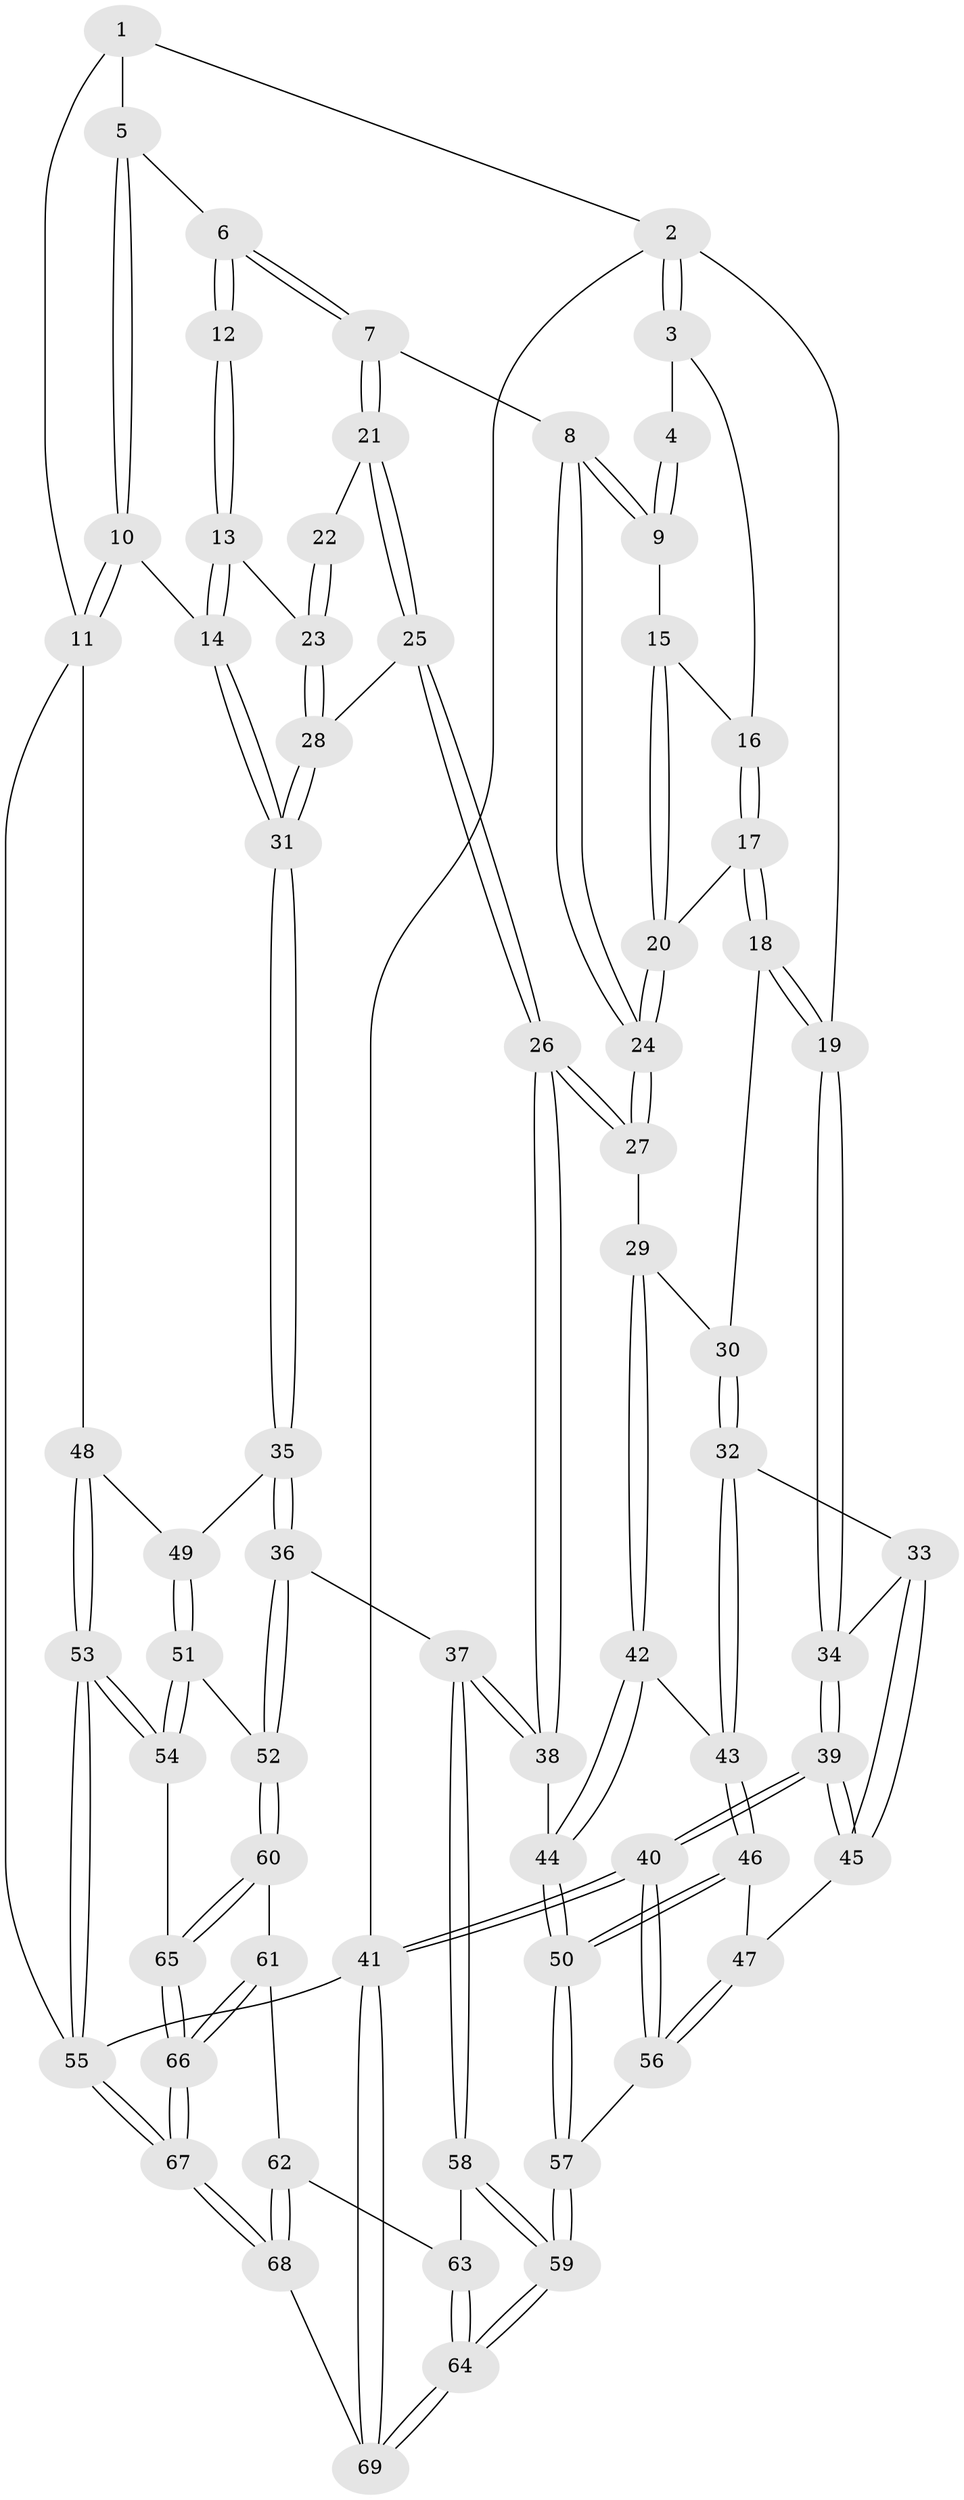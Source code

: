 // Generated by graph-tools (version 1.1) at 2025/27/03/09/25 03:27:14]
// undirected, 69 vertices, 169 edges
graph export_dot {
graph [start="1"]
  node [color=gray90,style=filled];
  1 [pos="+0.7134195110301828+0"];
  2 [pos="+0+0"];
  3 [pos="+0.038393433828761495+0"];
  4 [pos="+0.6013712849252036+0"];
  5 [pos="+0.7312729228835889+0"];
  6 [pos="+0.7525360801005615+0.17212557221450764"];
  7 [pos="+0.6001505571690923+0.29172283584412984"];
  8 [pos="+0.5682998861452401+0.2638072919252724"];
  9 [pos="+0.5298686243859901+0.18366060997295086"];
  10 [pos="+1+0.3473974895740842"];
  11 [pos="+1+0.3677057796736618"];
  12 [pos="+0.7781134379321367+0.23428110638868038"];
  13 [pos="+0.8612859969025256+0.3488460184066591"];
  14 [pos="+0.8672569670551278+0.3495025521249815"];
  15 [pos="+0.466058029263504+0.20603707544168504"];
  16 [pos="+0.36785091850963536+0.1619219032416434"];
  17 [pos="+0.30248774405555773+0.3252181956907766"];
  18 [pos="+0.15861763236579926+0.3246104550519985"];
  19 [pos="+0+0"];
  20 [pos="+0.3385502391187763+0.3302737594070999"];
  21 [pos="+0.6005647812578091+0.29234096373469415"];
  22 [pos="+0.6816613622223069+0.2779648573306816"];
  23 [pos="+0.8510446833238405+0.35334894564992386"];
  24 [pos="+0.4232067352329308+0.40046575450099525"];
  25 [pos="+0.6542388399314173+0.4374047682238624"];
  26 [pos="+0.5333458723352443+0.5595329057888249"];
  27 [pos="+0.4653923166473151+0.48927238930005956"];
  28 [pos="+0.6896219479662666+0.4350945943722572"];
  29 [pos="+0.24700089467738628+0.5075915802470969"];
  30 [pos="+0.1775343515124734+0.4087668510301943"];
  31 [pos="+0.8089501738716506+0.5860540554049811"];
  32 [pos="+0.09877631335130034+0.5766365597819465"];
  33 [pos="+0.056925915335183805+0.5813138313793514"];
  34 [pos="+0+0.13729534415804567"];
  35 [pos="+0.8171025853101135+0.6031908904723484"];
  36 [pos="+0.6959869532009522+0.6821742239144557"];
  37 [pos="+0.5361395746780122+0.6305974541044664"];
  38 [pos="+0.5295319091288854+0.6185375259710768"];
  39 [pos="+0+0.6898381023652874"];
  40 [pos="+0+0.9636395123722109"];
  41 [pos="+0+1"];
  42 [pos="+0.2662868781095028+0.6190817762696397"];
  43 [pos="+0.1382118546601631+0.6335319813095517"];
  44 [pos="+0.30348617086500185+0.660462580819876"];
  45 [pos="+0+0.6532034664392785"];
  46 [pos="+0.1101676316434003+0.7050661734001066"];
  47 [pos="+0.10042380729380244+0.709193189590188"];
  48 [pos="+1+0.4185210642210741"];
  49 [pos="+0.9090857599324057+0.6198553701699444"];
  50 [pos="+0.2565839190078452+0.7922570332060148"];
  51 [pos="+0.8982821546226516+0.8005603815831375"];
  52 [pos="+0.7371137082740662+0.7540632620964972"];
  53 [pos="+1+0.8654158502003352"];
  54 [pos="+0.9035721539676994+0.8098168262316445"];
  55 [pos="+1+1"];
  56 [pos="+0.04364534926061799+0.8342659905930536"];
  57 [pos="+0.2644627214910929+0.8856712559551385"];
  58 [pos="+0.5277032390823423+0.6946320905182799"];
  59 [pos="+0.27826459611585913+0.9096042924939112"];
  60 [pos="+0.6955260161885366+0.8605431851725079"];
  61 [pos="+0.677720831260579+0.8760902799551309"];
  62 [pos="+0.5742135587755273+0.8907838888119418"];
  63 [pos="+0.5463501255296745+0.7966953240476569"];
  64 [pos="+0.2804607641784743+0.9180133537368522"];
  65 [pos="+0.8638184862397893+0.896418163497228"];
  66 [pos="+0.8451636825843171+1"];
  67 [pos="+0.8652072370493167+1"];
  68 [pos="+0.44119248632463715+1"];
  69 [pos="+0.3292429980441689+1"];
  1 -- 2;
  1 -- 5;
  1 -- 11;
  2 -- 3;
  2 -- 3;
  2 -- 19;
  2 -- 41;
  3 -- 4;
  3 -- 16;
  4 -- 9;
  4 -- 9;
  5 -- 6;
  5 -- 10;
  5 -- 10;
  6 -- 7;
  6 -- 7;
  6 -- 12;
  6 -- 12;
  7 -- 8;
  7 -- 21;
  7 -- 21;
  8 -- 9;
  8 -- 9;
  8 -- 24;
  8 -- 24;
  9 -- 15;
  10 -- 11;
  10 -- 11;
  10 -- 14;
  11 -- 48;
  11 -- 55;
  12 -- 13;
  12 -- 13;
  13 -- 14;
  13 -- 14;
  13 -- 23;
  14 -- 31;
  14 -- 31;
  15 -- 16;
  15 -- 20;
  15 -- 20;
  16 -- 17;
  16 -- 17;
  17 -- 18;
  17 -- 18;
  17 -- 20;
  18 -- 19;
  18 -- 19;
  18 -- 30;
  19 -- 34;
  19 -- 34;
  20 -- 24;
  20 -- 24;
  21 -- 22;
  21 -- 25;
  21 -- 25;
  22 -- 23;
  22 -- 23;
  23 -- 28;
  23 -- 28;
  24 -- 27;
  24 -- 27;
  25 -- 26;
  25 -- 26;
  25 -- 28;
  26 -- 27;
  26 -- 27;
  26 -- 38;
  26 -- 38;
  27 -- 29;
  28 -- 31;
  28 -- 31;
  29 -- 30;
  29 -- 42;
  29 -- 42;
  30 -- 32;
  30 -- 32;
  31 -- 35;
  31 -- 35;
  32 -- 33;
  32 -- 43;
  32 -- 43;
  33 -- 34;
  33 -- 45;
  33 -- 45;
  34 -- 39;
  34 -- 39;
  35 -- 36;
  35 -- 36;
  35 -- 49;
  36 -- 37;
  36 -- 52;
  36 -- 52;
  37 -- 38;
  37 -- 38;
  37 -- 58;
  37 -- 58;
  38 -- 44;
  39 -- 40;
  39 -- 40;
  39 -- 45;
  39 -- 45;
  40 -- 41;
  40 -- 41;
  40 -- 56;
  40 -- 56;
  41 -- 69;
  41 -- 69;
  41 -- 55;
  42 -- 43;
  42 -- 44;
  42 -- 44;
  43 -- 46;
  43 -- 46;
  44 -- 50;
  44 -- 50;
  45 -- 47;
  46 -- 47;
  46 -- 50;
  46 -- 50;
  47 -- 56;
  47 -- 56;
  48 -- 49;
  48 -- 53;
  48 -- 53;
  49 -- 51;
  49 -- 51;
  50 -- 57;
  50 -- 57;
  51 -- 52;
  51 -- 54;
  51 -- 54;
  52 -- 60;
  52 -- 60;
  53 -- 54;
  53 -- 54;
  53 -- 55;
  53 -- 55;
  54 -- 65;
  55 -- 67;
  55 -- 67;
  56 -- 57;
  57 -- 59;
  57 -- 59;
  58 -- 59;
  58 -- 59;
  58 -- 63;
  59 -- 64;
  59 -- 64;
  60 -- 61;
  60 -- 65;
  60 -- 65;
  61 -- 62;
  61 -- 66;
  61 -- 66;
  62 -- 63;
  62 -- 68;
  62 -- 68;
  63 -- 64;
  63 -- 64;
  64 -- 69;
  64 -- 69;
  65 -- 66;
  65 -- 66;
  66 -- 67;
  66 -- 67;
  67 -- 68;
  67 -- 68;
  68 -- 69;
}
